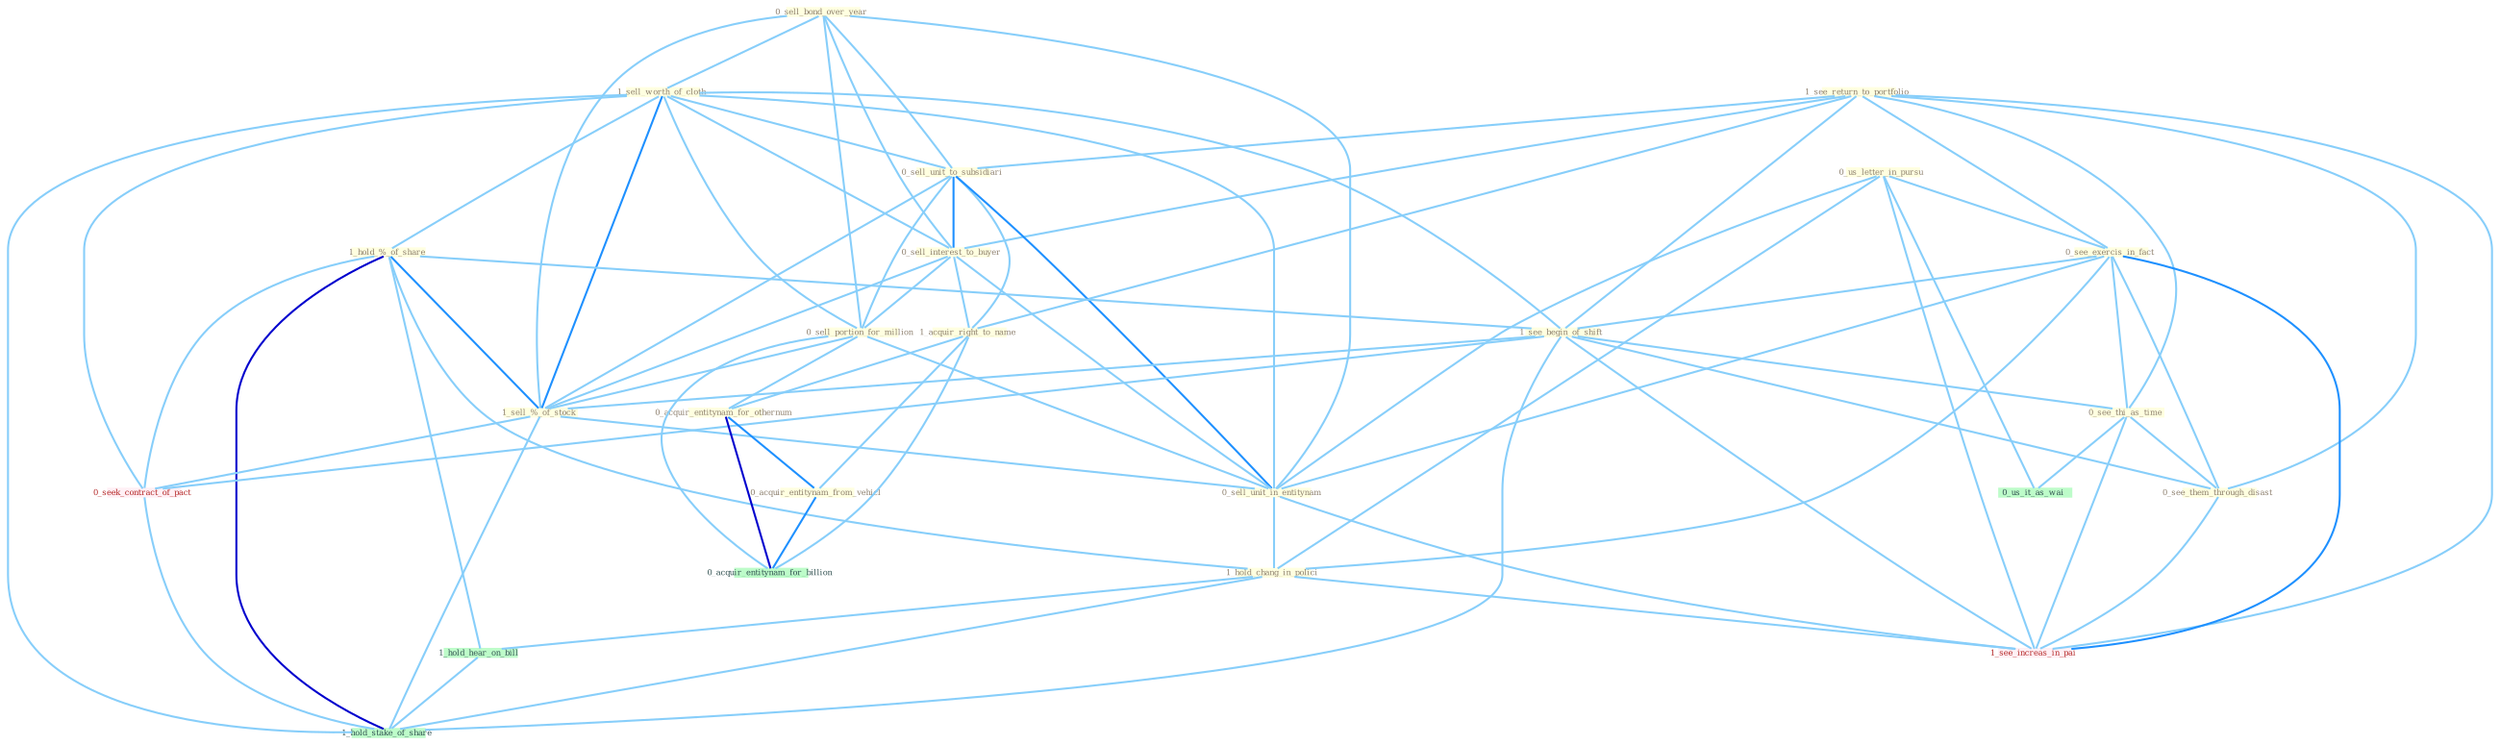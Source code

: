 Graph G{ 
    node
    [shape=polygon,style=filled,width=.5,height=.06,color="#BDFCC9",fixedsize=true,fontsize=4,
    fontcolor="#2f4f4f"];
    {node
    [color="#ffffe0", fontcolor="#8b7d6b"] "0_sell_bond_over_year " "1_see_return_to_portfolio " "1_sell_worth_of_cloth " "0_us_letter_in_pursu " "0_sell_unit_to_subsidiari " "1_hold_%_of_share " "0_see_exercis_in_fact " "0_sell_interest_to_buyer " "1_acquir_right_to_name " "0_sell_portion_for_million " "1_see_begin_of_shift " "1_sell_%_of_stock " "0_sell_unit_in_entitynam " "1_hold_chang_in_polici " "0_acquir_entitynam_for_othernum " "0_see_thi_as_time " "0_see_them_through_disast " "0_acquir_entitynam_from_vehicl "}
{node [color="#fff0f5", fontcolor="#b22222"] "0_seek_contract_of_pact " "1_see_increas_in_pai "}
edge [color="#B0E2FF"];

	"0_sell_bond_over_year " -- "1_sell_worth_of_cloth " [w="1", color="#87cefa" ];
	"0_sell_bond_over_year " -- "0_sell_unit_to_subsidiari " [w="1", color="#87cefa" ];
	"0_sell_bond_over_year " -- "0_sell_interest_to_buyer " [w="1", color="#87cefa" ];
	"0_sell_bond_over_year " -- "0_sell_portion_for_million " [w="1", color="#87cefa" ];
	"0_sell_bond_over_year " -- "1_sell_%_of_stock " [w="1", color="#87cefa" ];
	"0_sell_bond_over_year " -- "0_sell_unit_in_entitynam " [w="1", color="#87cefa" ];
	"1_see_return_to_portfolio " -- "0_sell_unit_to_subsidiari " [w="1", color="#87cefa" ];
	"1_see_return_to_portfolio " -- "0_see_exercis_in_fact " [w="1", color="#87cefa" ];
	"1_see_return_to_portfolio " -- "0_sell_interest_to_buyer " [w="1", color="#87cefa" ];
	"1_see_return_to_portfolio " -- "1_acquir_right_to_name " [w="1", color="#87cefa" ];
	"1_see_return_to_portfolio " -- "1_see_begin_of_shift " [w="1", color="#87cefa" ];
	"1_see_return_to_portfolio " -- "0_see_thi_as_time " [w="1", color="#87cefa" ];
	"1_see_return_to_portfolio " -- "0_see_them_through_disast " [w="1", color="#87cefa" ];
	"1_see_return_to_portfolio " -- "1_see_increas_in_pai " [w="1", color="#87cefa" ];
	"1_sell_worth_of_cloth " -- "0_sell_unit_to_subsidiari " [w="1", color="#87cefa" ];
	"1_sell_worth_of_cloth " -- "1_hold_%_of_share " [w="1", color="#87cefa" ];
	"1_sell_worth_of_cloth " -- "0_sell_interest_to_buyer " [w="1", color="#87cefa" ];
	"1_sell_worth_of_cloth " -- "0_sell_portion_for_million " [w="1", color="#87cefa" ];
	"1_sell_worth_of_cloth " -- "1_see_begin_of_shift " [w="1", color="#87cefa" ];
	"1_sell_worth_of_cloth " -- "1_sell_%_of_stock " [w="2", color="#1e90ff" , len=0.8];
	"1_sell_worth_of_cloth " -- "0_sell_unit_in_entitynam " [w="1", color="#87cefa" ];
	"1_sell_worth_of_cloth " -- "0_seek_contract_of_pact " [w="1", color="#87cefa" ];
	"1_sell_worth_of_cloth " -- "1_hold_stake_of_share " [w="1", color="#87cefa" ];
	"0_us_letter_in_pursu " -- "0_see_exercis_in_fact " [w="1", color="#87cefa" ];
	"0_us_letter_in_pursu " -- "0_sell_unit_in_entitynam " [w="1", color="#87cefa" ];
	"0_us_letter_in_pursu " -- "1_hold_chang_in_polici " [w="1", color="#87cefa" ];
	"0_us_letter_in_pursu " -- "0_us_it_as_wai " [w="1", color="#87cefa" ];
	"0_us_letter_in_pursu " -- "1_see_increas_in_pai " [w="1", color="#87cefa" ];
	"0_sell_unit_to_subsidiari " -- "0_sell_interest_to_buyer " [w="2", color="#1e90ff" , len=0.8];
	"0_sell_unit_to_subsidiari " -- "1_acquir_right_to_name " [w="1", color="#87cefa" ];
	"0_sell_unit_to_subsidiari " -- "0_sell_portion_for_million " [w="1", color="#87cefa" ];
	"0_sell_unit_to_subsidiari " -- "1_sell_%_of_stock " [w="1", color="#87cefa" ];
	"0_sell_unit_to_subsidiari " -- "0_sell_unit_in_entitynam " [w="2", color="#1e90ff" , len=0.8];
	"1_hold_%_of_share " -- "1_see_begin_of_shift " [w="1", color="#87cefa" ];
	"1_hold_%_of_share " -- "1_sell_%_of_stock " [w="2", color="#1e90ff" , len=0.8];
	"1_hold_%_of_share " -- "1_hold_chang_in_polici " [w="1", color="#87cefa" ];
	"1_hold_%_of_share " -- "0_seek_contract_of_pact " [w="1", color="#87cefa" ];
	"1_hold_%_of_share " -- "1_hold_hear_on_bill " [w="1", color="#87cefa" ];
	"1_hold_%_of_share " -- "1_hold_stake_of_share " [w="3", color="#0000cd" , len=0.6];
	"0_see_exercis_in_fact " -- "1_see_begin_of_shift " [w="1", color="#87cefa" ];
	"0_see_exercis_in_fact " -- "0_sell_unit_in_entitynam " [w="1", color="#87cefa" ];
	"0_see_exercis_in_fact " -- "1_hold_chang_in_polici " [w="1", color="#87cefa" ];
	"0_see_exercis_in_fact " -- "0_see_thi_as_time " [w="1", color="#87cefa" ];
	"0_see_exercis_in_fact " -- "0_see_them_through_disast " [w="1", color="#87cefa" ];
	"0_see_exercis_in_fact " -- "1_see_increas_in_pai " [w="2", color="#1e90ff" , len=0.8];
	"0_sell_interest_to_buyer " -- "1_acquir_right_to_name " [w="1", color="#87cefa" ];
	"0_sell_interest_to_buyer " -- "0_sell_portion_for_million " [w="1", color="#87cefa" ];
	"0_sell_interest_to_buyer " -- "1_sell_%_of_stock " [w="1", color="#87cefa" ];
	"0_sell_interest_to_buyer " -- "0_sell_unit_in_entitynam " [w="1", color="#87cefa" ];
	"1_acquir_right_to_name " -- "0_acquir_entitynam_for_othernum " [w="1", color="#87cefa" ];
	"1_acquir_right_to_name " -- "0_acquir_entitynam_from_vehicl " [w="1", color="#87cefa" ];
	"1_acquir_right_to_name " -- "0_acquir_entitynam_for_billion " [w="1", color="#87cefa" ];
	"0_sell_portion_for_million " -- "1_sell_%_of_stock " [w="1", color="#87cefa" ];
	"0_sell_portion_for_million " -- "0_sell_unit_in_entitynam " [w="1", color="#87cefa" ];
	"0_sell_portion_for_million " -- "0_acquir_entitynam_for_othernum " [w="1", color="#87cefa" ];
	"0_sell_portion_for_million " -- "0_acquir_entitynam_for_billion " [w="1", color="#87cefa" ];
	"1_see_begin_of_shift " -- "1_sell_%_of_stock " [w="1", color="#87cefa" ];
	"1_see_begin_of_shift " -- "0_see_thi_as_time " [w="1", color="#87cefa" ];
	"1_see_begin_of_shift " -- "0_see_them_through_disast " [w="1", color="#87cefa" ];
	"1_see_begin_of_shift " -- "0_seek_contract_of_pact " [w="1", color="#87cefa" ];
	"1_see_begin_of_shift " -- "1_see_increas_in_pai " [w="1", color="#87cefa" ];
	"1_see_begin_of_shift " -- "1_hold_stake_of_share " [w="1", color="#87cefa" ];
	"1_sell_%_of_stock " -- "0_sell_unit_in_entitynam " [w="1", color="#87cefa" ];
	"1_sell_%_of_stock " -- "0_seek_contract_of_pact " [w="1", color="#87cefa" ];
	"1_sell_%_of_stock " -- "1_hold_stake_of_share " [w="1", color="#87cefa" ];
	"0_sell_unit_in_entitynam " -- "1_hold_chang_in_polici " [w="1", color="#87cefa" ];
	"0_sell_unit_in_entitynam " -- "1_see_increas_in_pai " [w="1", color="#87cefa" ];
	"1_hold_chang_in_polici " -- "1_see_increas_in_pai " [w="1", color="#87cefa" ];
	"1_hold_chang_in_polici " -- "1_hold_hear_on_bill " [w="1", color="#87cefa" ];
	"1_hold_chang_in_polici " -- "1_hold_stake_of_share " [w="1", color="#87cefa" ];
	"0_acquir_entitynam_for_othernum " -- "0_acquir_entitynam_from_vehicl " [w="2", color="#1e90ff" , len=0.8];
	"0_acquir_entitynam_for_othernum " -- "0_acquir_entitynam_for_billion " [w="3", color="#0000cd" , len=0.6];
	"0_see_thi_as_time " -- "0_see_them_through_disast " [w="1", color="#87cefa" ];
	"0_see_thi_as_time " -- "0_us_it_as_wai " [w="1", color="#87cefa" ];
	"0_see_thi_as_time " -- "1_see_increas_in_pai " [w="1", color="#87cefa" ];
	"0_see_them_through_disast " -- "1_see_increas_in_pai " [w="1", color="#87cefa" ];
	"0_acquir_entitynam_from_vehicl " -- "0_acquir_entitynam_for_billion " [w="2", color="#1e90ff" , len=0.8];
	"0_seek_contract_of_pact " -- "1_hold_stake_of_share " [w="1", color="#87cefa" ];
	"1_hold_hear_on_bill " -- "1_hold_stake_of_share " [w="1", color="#87cefa" ];
}